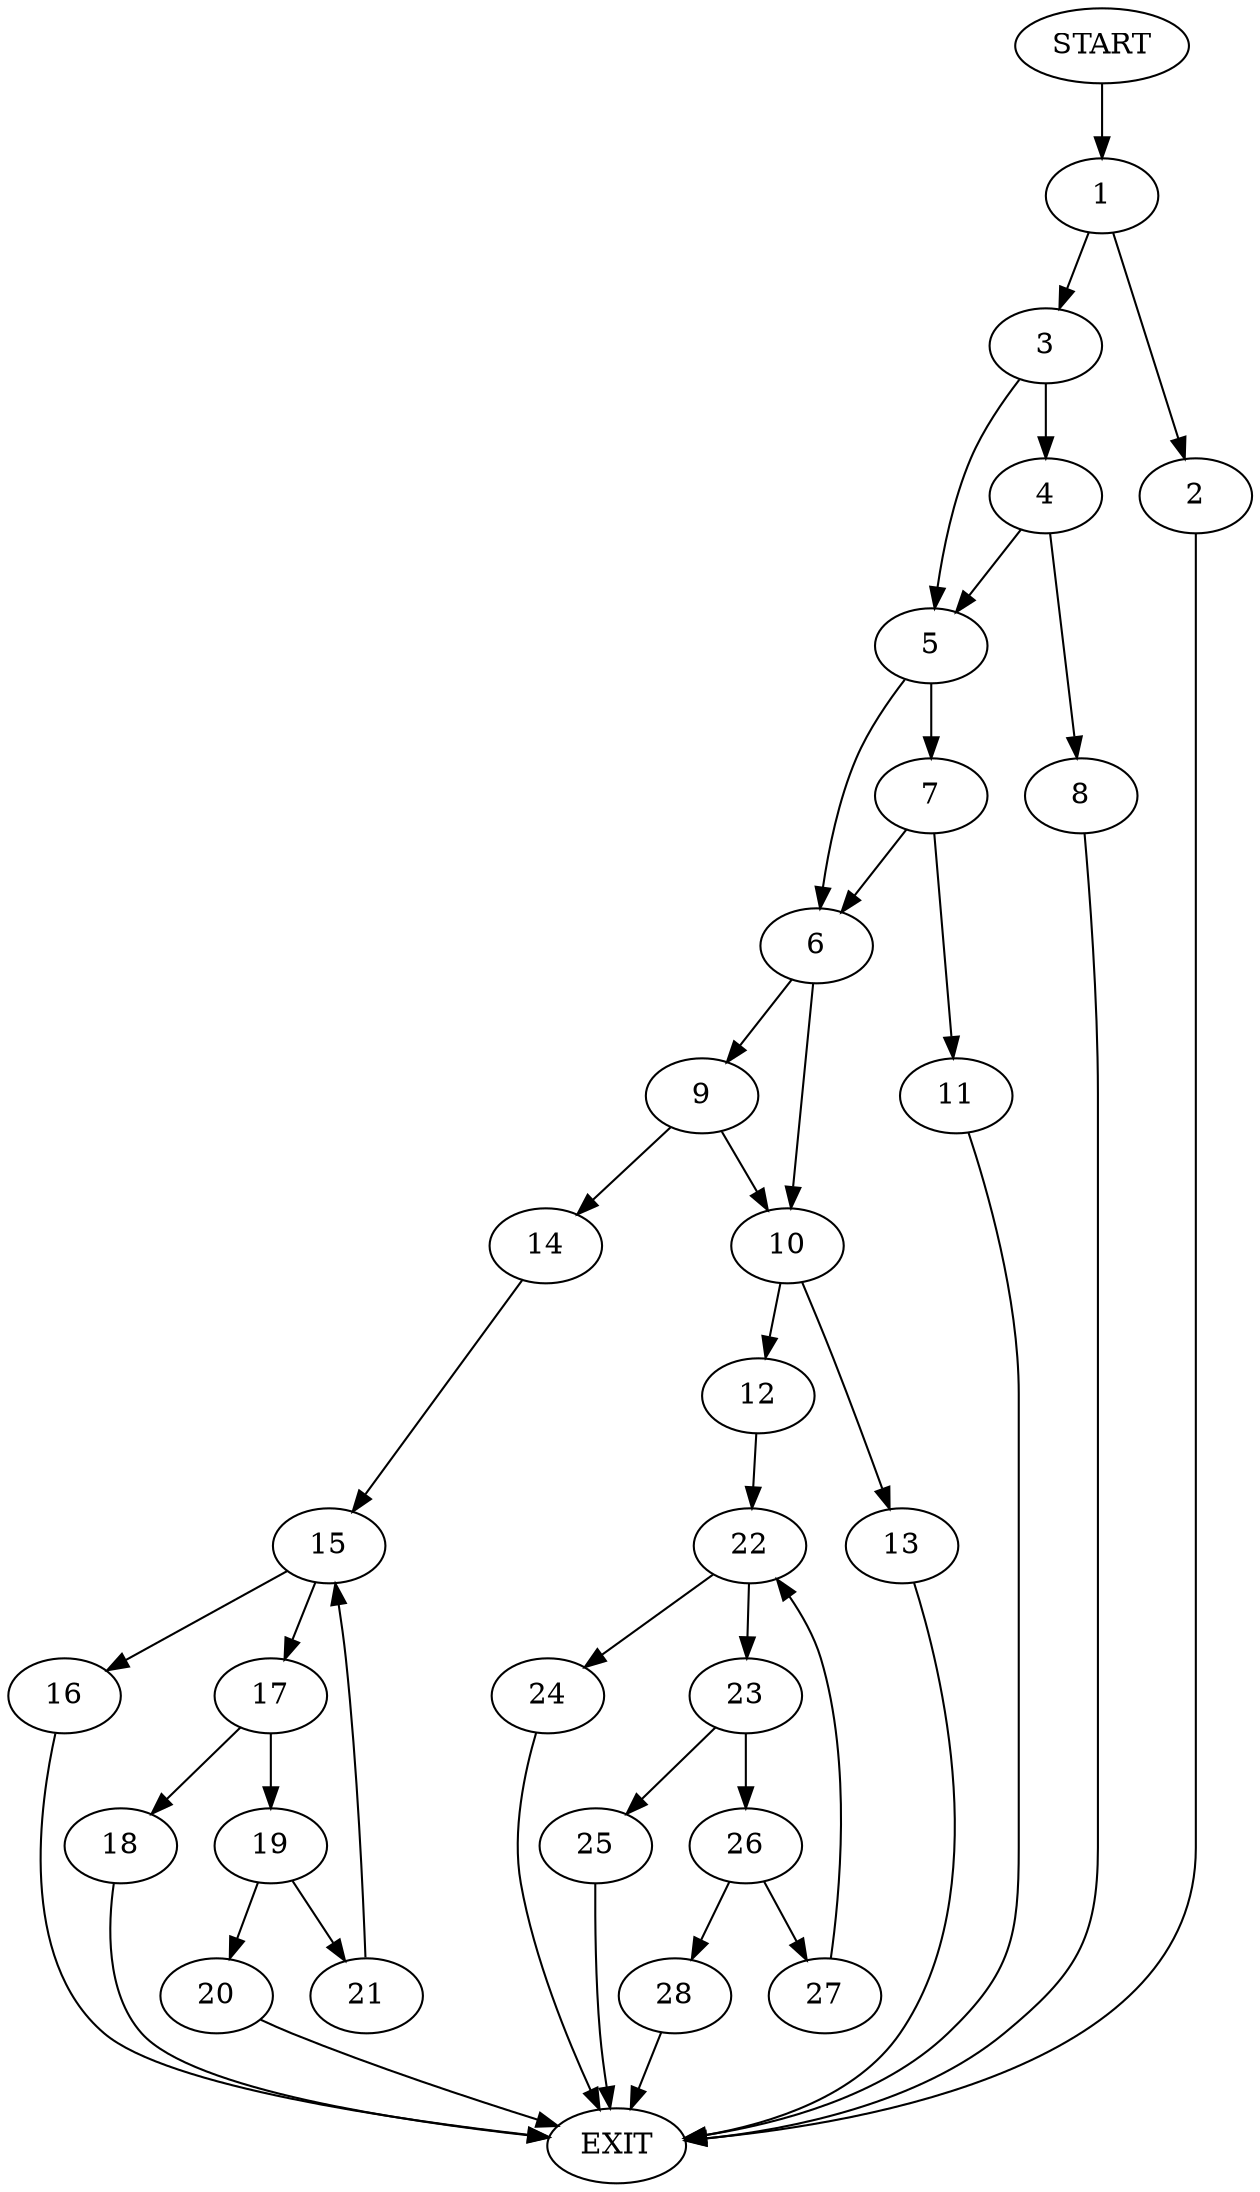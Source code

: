 digraph {
0 [label="START"]
29 [label="EXIT"]
0 -> 1
1 -> 2
1 -> 3
3 -> 4
3 -> 5
2 -> 29
5 -> 6
5 -> 7
4 -> 5
4 -> 8
8 -> 29
6 -> 9
6 -> 10
7 -> 6
7 -> 11
11 -> 29
10 -> 12
10 -> 13
9 -> 14
9 -> 10
14 -> 15
15 -> 16
15 -> 17
16 -> 29
17 -> 18
17 -> 19
18 -> 29
19 -> 20
19 -> 21
20 -> 29
21 -> 15
12 -> 22
13 -> 29
22 -> 23
22 -> 24
23 -> 25
23 -> 26
24 -> 29
25 -> 29
26 -> 27
26 -> 28
27 -> 22
28 -> 29
}
